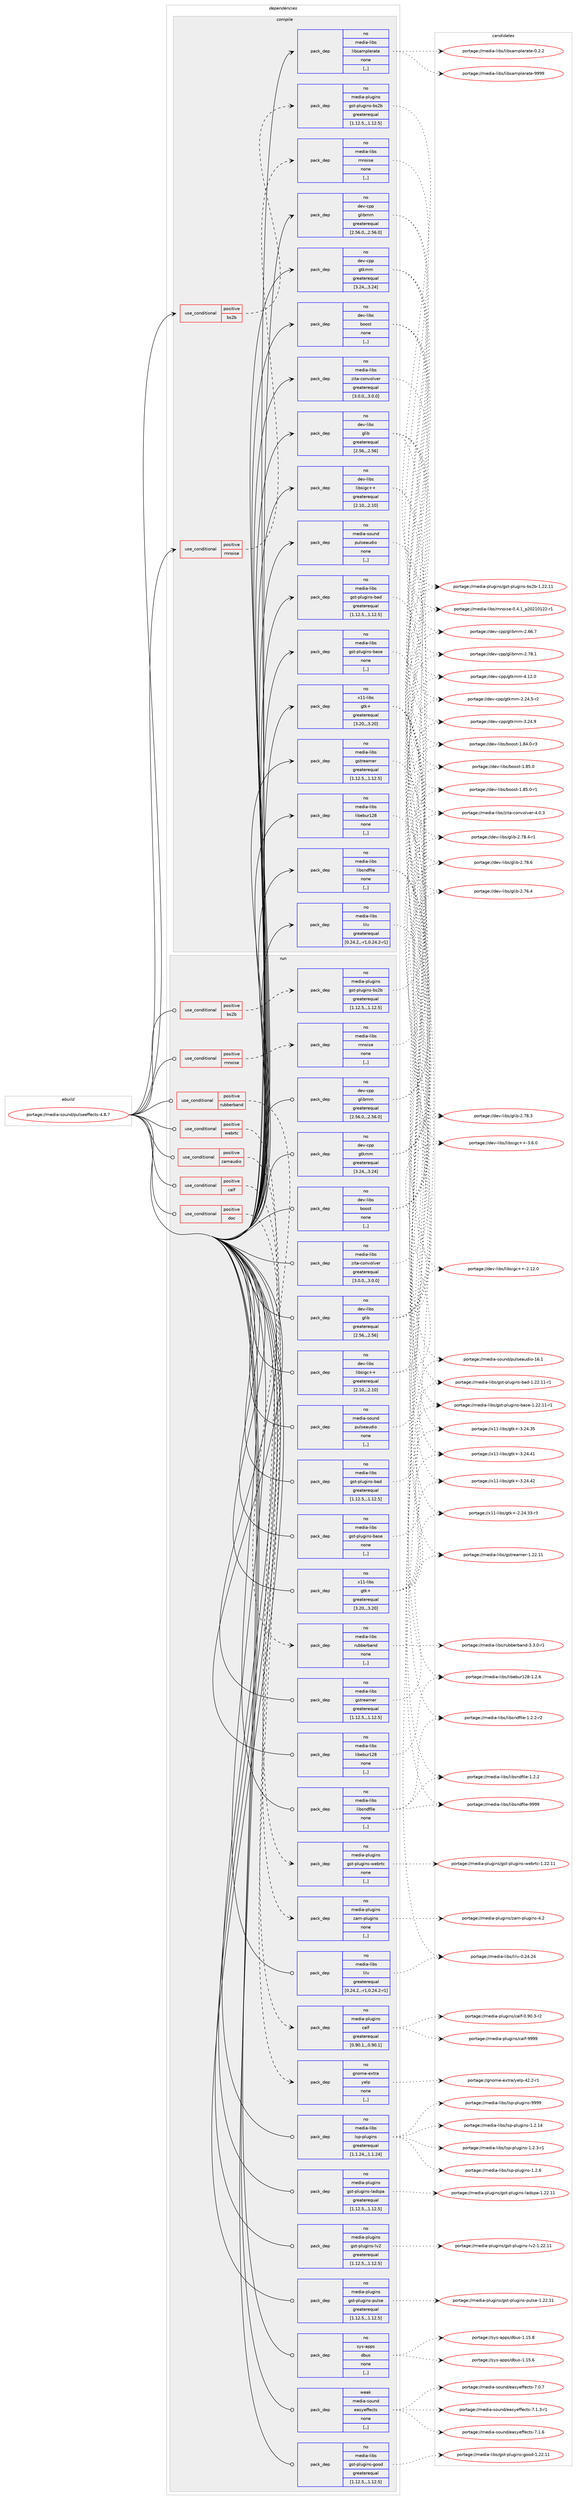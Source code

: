 digraph prolog {

# *************
# Graph options
# *************

newrank=true;
concentrate=true;
compound=true;
graph [rankdir=LR,fontname=Helvetica,fontsize=10,ranksep=1.5];#, ranksep=2.5, nodesep=0.2];
edge  [arrowhead=vee];
node  [fontname=Helvetica,fontsize=10];

# **********
# The ebuild
# **********

subgraph cluster_leftcol {
color=gray;
rank=same;
label=<<i>ebuild</i>>;
id [label="portage://media-sound/pulseeffects-4.8.7", color=red, width=4, href="../media-sound/pulseeffects-4.8.7.svg"];
}

# ****************
# The dependencies
# ****************

subgraph cluster_midcol {
color=gray;
label=<<i>dependencies</i>>;
subgraph cluster_compile {
fillcolor="#eeeeee";
style=filled;
label=<<i>compile</i>>;
subgraph cond79271 {
dependency312465 [label=<<TABLE BORDER="0" CELLBORDER="1" CELLSPACING="0" CELLPADDING="4"><TR><TD ROWSPAN="3" CELLPADDING="10">use_conditional</TD></TR><TR><TD>positive</TD></TR><TR><TD>bs2b</TD></TR></TABLE>>, shape=none, color=red];
subgraph pack230780 {
dependency312466 [label=<<TABLE BORDER="0" CELLBORDER="1" CELLSPACING="0" CELLPADDING="4" WIDTH="220"><TR><TD ROWSPAN="6" CELLPADDING="30">pack_dep</TD></TR><TR><TD WIDTH="110">no</TD></TR><TR><TD>media-plugins</TD></TR><TR><TD>gst-plugins-bs2b</TD></TR><TR><TD>greaterequal</TD></TR><TR><TD>[1.12.5,,,1.12.5]</TD></TR></TABLE>>, shape=none, color=blue];
}
dependency312465:e -> dependency312466:w [weight=20,style="dashed",arrowhead="vee"];
}
id:e -> dependency312465:w [weight=20,style="solid",arrowhead="vee"];
subgraph cond79272 {
dependency312467 [label=<<TABLE BORDER="0" CELLBORDER="1" CELLSPACING="0" CELLPADDING="4"><TR><TD ROWSPAN="3" CELLPADDING="10">use_conditional</TD></TR><TR><TD>positive</TD></TR><TR><TD>rnnoise</TD></TR></TABLE>>, shape=none, color=red];
subgraph pack230781 {
dependency312468 [label=<<TABLE BORDER="0" CELLBORDER="1" CELLSPACING="0" CELLPADDING="4" WIDTH="220"><TR><TD ROWSPAN="6" CELLPADDING="30">pack_dep</TD></TR><TR><TD WIDTH="110">no</TD></TR><TR><TD>media-libs</TD></TR><TR><TD>rnnoise</TD></TR><TR><TD>none</TD></TR><TR><TD>[,,]</TD></TR></TABLE>>, shape=none, color=blue];
}
dependency312467:e -> dependency312468:w [weight=20,style="dashed",arrowhead="vee"];
}
id:e -> dependency312467:w [weight=20,style="solid",arrowhead="vee"];
subgraph pack230782 {
dependency312469 [label=<<TABLE BORDER="0" CELLBORDER="1" CELLSPACING="0" CELLPADDING="4" WIDTH="220"><TR><TD ROWSPAN="6" CELLPADDING="30">pack_dep</TD></TR><TR><TD WIDTH="110">no</TD></TR><TR><TD>dev-cpp</TD></TR><TR><TD>glibmm</TD></TR><TR><TD>greaterequal</TD></TR><TR><TD>[2.56.0,,,2.56.0]</TD></TR></TABLE>>, shape=none, color=blue];
}
id:e -> dependency312469:w [weight=20,style="solid",arrowhead="vee"];
subgraph pack230783 {
dependency312470 [label=<<TABLE BORDER="0" CELLBORDER="1" CELLSPACING="0" CELLPADDING="4" WIDTH="220"><TR><TD ROWSPAN="6" CELLPADDING="30">pack_dep</TD></TR><TR><TD WIDTH="110">no</TD></TR><TR><TD>dev-cpp</TD></TR><TR><TD>gtkmm</TD></TR><TR><TD>greaterequal</TD></TR><TR><TD>[3.24,,,3.24]</TD></TR></TABLE>>, shape=none, color=blue];
}
id:e -> dependency312470:w [weight=20,style="solid",arrowhead="vee"];
subgraph pack230784 {
dependency312471 [label=<<TABLE BORDER="0" CELLBORDER="1" CELLSPACING="0" CELLPADDING="4" WIDTH="220"><TR><TD ROWSPAN="6" CELLPADDING="30">pack_dep</TD></TR><TR><TD WIDTH="110">no</TD></TR><TR><TD>dev-libs</TD></TR><TR><TD>boost</TD></TR><TR><TD>none</TD></TR><TR><TD>[,,]</TD></TR></TABLE>>, shape=none, color=blue];
}
id:e -> dependency312471:w [weight=20,style="solid",arrowhead="vee"];
subgraph pack230785 {
dependency312472 [label=<<TABLE BORDER="0" CELLBORDER="1" CELLSPACING="0" CELLPADDING="4" WIDTH="220"><TR><TD ROWSPAN="6" CELLPADDING="30">pack_dep</TD></TR><TR><TD WIDTH="110">no</TD></TR><TR><TD>dev-libs</TD></TR><TR><TD>glib</TD></TR><TR><TD>greaterequal</TD></TR><TR><TD>[2.56,,,2.56]</TD></TR></TABLE>>, shape=none, color=blue];
}
id:e -> dependency312472:w [weight=20,style="solid",arrowhead="vee"];
subgraph pack230786 {
dependency312473 [label=<<TABLE BORDER="0" CELLBORDER="1" CELLSPACING="0" CELLPADDING="4" WIDTH="220"><TR><TD ROWSPAN="6" CELLPADDING="30">pack_dep</TD></TR><TR><TD WIDTH="110">no</TD></TR><TR><TD>dev-libs</TD></TR><TR><TD>libsigc++</TD></TR><TR><TD>greaterequal</TD></TR><TR><TD>[2.10,,,2.10]</TD></TR></TABLE>>, shape=none, color=blue];
}
id:e -> dependency312473:w [weight=20,style="solid",arrowhead="vee"];
subgraph pack230787 {
dependency312474 [label=<<TABLE BORDER="0" CELLBORDER="1" CELLSPACING="0" CELLPADDING="4" WIDTH="220"><TR><TD ROWSPAN="6" CELLPADDING="30">pack_dep</TD></TR><TR><TD WIDTH="110">no</TD></TR><TR><TD>media-libs</TD></TR><TR><TD>gst-plugins-bad</TD></TR><TR><TD>greaterequal</TD></TR><TR><TD>[1.12.5,,,1.12.5]</TD></TR></TABLE>>, shape=none, color=blue];
}
id:e -> dependency312474:w [weight=20,style="solid",arrowhead="vee"];
subgraph pack230788 {
dependency312475 [label=<<TABLE BORDER="0" CELLBORDER="1" CELLSPACING="0" CELLPADDING="4" WIDTH="220"><TR><TD ROWSPAN="6" CELLPADDING="30">pack_dep</TD></TR><TR><TD WIDTH="110">no</TD></TR><TR><TD>media-libs</TD></TR><TR><TD>gst-plugins-base</TD></TR><TR><TD>none</TD></TR><TR><TD>[,,]</TD></TR></TABLE>>, shape=none, color=blue];
}
id:e -> dependency312475:w [weight=20,style="solid",arrowhead="vee"];
subgraph pack230789 {
dependency312476 [label=<<TABLE BORDER="0" CELLBORDER="1" CELLSPACING="0" CELLPADDING="4" WIDTH="220"><TR><TD ROWSPAN="6" CELLPADDING="30">pack_dep</TD></TR><TR><TD WIDTH="110">no</TD></TR><TR><TD>media-libs</TD></TR><TR><TD>gstreamer</TD></TR><TR><TD>greaterequal</TD></TR><TR><TD>[1.12.5,,,1.12.5]</TD></TR></TABLE>>, shape=none, color=blue];
}
id:e -> dependency312476:w [weight=20,style="solid",arrowhead="vee"];
subgraph pack230790 {
dependency312477 [label=<<TABLE BORDER="0" CELLBORDER="1" CELLSPACING="0" CELLPADDING="4" WIDTH="220"><TR><TD ROWSPAN="6" CELLPADDING="30">pack_dep</TD></TR><TR><TD WIDTH="110">no</TD></TR><TR><TD>media-libs</TD></TR><TR><TD>libebur128</TD></TR><TR><TD>none</TD></TR><TR><TD>[,,]</TD></TR></TABLE>>, shape=none, color=blue];
}
id:e -> dependency312477:w [weight=20,style="solid",arrowhead="vee"];
subgraph pack230791 {
dependency312478 [label=<<TABLE BORDER="0" CELLBORDER="1" CELLSPACING="0" CELLPADDING="4" WIDTH="220"><TR><TD ROWSPAN="6" CELLPADDING="30">pack_dep</TD></TR><TR><TD WIDTH="110">no</TD></TR><TR><TD>media-libs</TD></TR><TR><TD>libsamplerate</TD></TR><TR><TD>none</TD></TR><TR><TD>[,,]</TD></TR></TABLE>>, shape=none, color=blue];
}
id:e -> dependency312478:w [weight=20,style="solid",arrowhead="vee"];
subgraph pack230792 {
dependency312479 [label=<<TABLE BORDER="0" CELLBORDER="1" CELLSPACING="0" CELLPADDING="4" WIDTH="220"><TR><TD ROWSPAN="6" CELLPADDING="30">pack_dep</TD></TR><TR><TD WIDTH="110">no</TD></TR><TR><TD>media-libs</TD></TR><TR><TD>libsndfile</TD></TR><TR><TD>none</TD></TR><TR><TD>[,,]</TD></TR></TABLE>>, shape=none, color=blue];
}
id:e -> dependency312479:w [weight=20,style="solid",arrowhead="vee"];
subgraph pack230793 {
dependency312480 [label=<<TABLE BORDER="0" CELLBORDER="1" CELLSPACING="0" CELLPADDING="4" WIDTH="220"><TR><TD ROWSPAN="6" CELLPADDING="30">pack_dep</TD></TR><TR><TD WIDTH="110">no</TD></TR><TR><TD>media-libs</TD></TR><TR><TD>lilv</TD></TR><TR><TD>greaterequal</TD></TR><TR><TD>[0.24.2,,-r1,0.24.2-r1]</TD></TR></TABLE>>, shape=none, color=blue];
}
id:e -> dependency312480:w [weight=20,style="solid",arrowhead="vee"];
subgraph pack230794 {
dependency312481 [label=<<TABLE BORDER="0" CELLBORDER="1" CELLSPACING="0" CELLPADDING="4" WIDTH="220"><TR><TD ROWSPAN="6" CELLPADDING="30">pack_dep</TD></TR><TR><TD WIDTH="110">no</TD></TR><TR><TD>media-libs</TD></TR><TR><TD>zita-convolver</TD></TR><TR><TD>greaterequal</TD></TR><TR><TD>[3.0.0,,,3.0.0]</TD></TR></TABLE>>, shape=none, color=blue];
}
id:e -> dependency312481:w [weight=20,style="solid",arrowhead="vee"];
subgraph pack230795 {
dependency312482 [label=<<TABLE BORDER="0" CELLBORDER="1" CELLSPACING="0" CELLPADDING="4" WIDTH="220"><TR><TD ROWSPAN="6" CELLPADDING="30">pack_dep</TD></TR><TR><TD WIDTH="110">no</TD></TR><TR><TD>media-sound</TD></TR><TR><TD>pulseaudio</TD></TR><TR><TD>none</TD></TR><TR><TD>[,,]</TD></TR></TABLE>>, shape=none, color=blue];
}
id:e -> dependency312482:w [weight=20,style="solid",arrowhead="vee"];
subgraph pack230796 {
dependency312483 [label=<<TABLE BORDER="0" CELLBORDER="1" CELLSPACING="0" CELLPADDING="4" WIDTH="220"><TR><TD ROWSPAN="6" CELLPADDING="30">pack_dep</TD></TR><TR><TD WIDTH="110">no</TD></TR><TR><TD>x11-libs</TD></TR><TR><TD>gtk+</TD></TR><TR><TD>greaterequal</TD></TR><TR><TD>[3.20,,,3.20]</TD></TR></TABLE>>, shape=none, color=blue];
}
id:e -> dependency312483:w [weight=20,style="solid",arrowhead="vee"];
}
subgraph cluster_compileandrun {
fillcolor="#eeeeee";
style=filled;
label=<<i>compile and run</i>>;
}
subgraph cluster_run {
fillcolor="#eeeeee";
style=filled;
label=<<i>run</i>>;
subgraph cond79273 {
dependency312484 [label=<<TABLE BORDER="0" CELLBORDER="1" CELLSPACING="0" CELLPADDING="4"><TR><TD ROWSPAN="3" CELLPADDING="10">use_conditional</TD></TR><TR><TD>positive</TD></TR><TR><TD>bs2b</TD></TR></TABLE>>, shape=none, color=red];
subgraph pack230797 {
dependency312485 [label=<<TABLE BORDER="0" CELLBORDER="1" CELLSPACING="0" CELLPADDING="4" WIDTH="220"><TR><TD ROWSPAN="6" CELLPADDING="30">pack_dep</TD></TR><TR><TD WIDTH="110">no</TD></TR><TR><TD>media-plugins</TD></TR><TR><TD>gst-plugins-bs2b</TD></TR><TR><TD>greaterequal</TD></TR><TR><TD>[1.12.5,,,1.12.5]</TD></TR></TABLE>>, shape=none, color=blue];
}
dependency312484:e -> dependency312485:w [weight=20,style="dashed",arrowhead="vee"];
}
id:e -> dependency312484:w [weight=20,style="solid",arrowhead="odot"];
subgraph cond79274 {
dependency312486 [label=<<TABLE BORDER="0" CELLBORDER="1" CELLSPACING="0" CELLPADDING="4"><TR><TD ROWSPAN="3" CELLPADDING="10">use_conditional</TD></TR><TR><TD>positive</TD></TR><TR><TD>calf</TD></TR></TABLE>>, shape=none, color=red];
subgraph pack230798 {
dependency312487 [label=<<TABLE BORDER="0" CELLBORDER="1" CELLSPACING="0" CELLPADDING="4" WIDTH="220"><TR><TD ROWSPAN="6" CELLPADDING="30">pack_dep</TD></TR><TR><TD WIDTH="110">no</TD></TR><TR><TD>media-plugins</TD></TR><TR><TD>calf</TD></TR><TR><TD>greaterequal</TD></TR><TR><TD>[0.90.1,,,0.90.1]</TD></TR></TABLE>>, shape=none, color=blue];
}
dependency312486:e -> dependency312487:w [weight=20,style="dashed",arrowhead="vee"];
}
id:e -> dependency312486:w [weight=20,style="solid",arrowhead="odot"];
subgraph cond79275 {
dependency312488 [label=<<TABLE BORDER="0" CELLBORDER="1" CELLSPACING="0" CELLPADDING="4"><TR><TD ROWSPAN="3" CELLPADDING="10">use_conditional</TD></TR><TR><TD>positive</TD></TR><TR><TD>doc</TD></TR></TABLE>>, shape=none, color=red];
subgraph pack230799 {
dependency312489 [label=<<TABLE BORDER="0" CELLBORDER="1" CELLSPACING="0" CELLPADDING="4" WIDTH="220"><TR><TD ROWSPAN="6" CELLPADDING="30">pack_dep</TD></TR><TR><TD WIDTH="110">no</TD></TR><TR><TD>gnome-extra</TD></TR><TR><TD>yelp</TD></TR><TR><TD>none</TD></TR><TR><TD>[,,]</TD></TR></TABLE>>, shape=none, color=blue];
}
dependency312488:e -> dependency312489:w [weight=20,style="dashed",arrowhead="vee"];
}
id:e -> dependency312488:w [weight=20,style="solid",arrowhead="odot"];
subgraph cond79276 {
dependency312490 [label=<<TABLE BORDER="0" CELLBORDER="1" CELLSPACING="0" CELLPADDING="4"><TR><TD ROWSPAN="3" CELLPADDING="10">use_conditional</TD></TR><TR><TD>positive</TD></TR><TR><TD>rnnoise</TD></TR></TABLE>>, shape=none, color=red];
subgraph pack230800 {
dependency312491 [label=<<TABLE BORDER="0" CELLBORDER="1" CELLSPACING="0" CELLPADDING="4" WIDTH="220"><TR><TD ROWSPAN="6" CELLPADDING="30">pack_dep</TD></TR><TR><TD WIDTH="110">no</TD></TR><TR><TD>media-libs</TD></TR><TR><TD>rnnoise</TD></TR><TR><TD>none</TD></TR><TR><TD>[,,]</TD></TR></TABLE>>, shape=none, color=blue];
}
dependency312490:e -> dependency312491:w [weight=20,style="dashed",arrowhead="vee"];
}
id:e -> dependency312490:w [weight=20,style="solid",arrowhead="odot"];
subgraph cond79277 {
dependency312492 [label=<<TABLE BORDER="0" CELLBORDER="1" CELLSPACING="0" CELLPADDING="4"><TR><TD ROWSPAN="3" CELLPADDING="10">use_conditional</TD></TR><TR><TD>positive</TD></TR><TR><TD>rubberband</TD></TR></TABLE>>, shape=none, color=red];
subgraph pack230801 {
dependency312493 [label=<<TABLE BORDER="0" CELLBORDER="1" CELLSPACING="0" CELLPADDING="4" WIDTH="220"><TR><TD ROWSPAN="6" CELLPADDING="30">pack_dep</TD></TR><TR><TD WIDTH="110">no</TD></TR><TR><TD>media-libs</TD></TR><TR><TD>rubberband</TD></TR><TR><TD>none</TD></TR><TR><TD>[,,]</TD></TR></TABLE>>, shape=none, color=blue];
}
dependency312492:e -> dependency312493:w [weight=20,style="dashed",arrowhead="vee"];
}
id:e -> dependency312492:w [weight=20,style="solid",arrowhead="odot"];
subgraph cond79278 {
dependency312494 [label=<<TABLE BORDER="0" CELLBORDER="1" CELLSPACING="0" CELLPADDING="4"><TR><TD ROWSPAN="3" CELLPADDING="10">use_conditional</TD></TR><TR><TD>positive</TD></TR><TR><TD>webrtc</TD></TR></TABLE>>, shape=none, color=red];
subgraph pack230802 {
dependency312495 [label=<<TABLE BORDER="0" CELLBORDER="1" CELLSPACING="0" CELLPADDING="4" WIDTH="220"><TR><TD ROWSPAN="6" CELLPADDING="30">pack_dep</TD></TR><TR><TD WIDTH="110">no</TD></TR><TR><TD>media-plugins</TD></TR><TR><TD>gst-plugins-webrtc</TD></TR><TR><TD>none</TD></TR><TR><TD>[,,]</TD></TR></TABLE>>, shape=none, color=blue];
}
dependency312494:e -> dependency312495:w [weight=20,style="dashed",arrowhead="vee"];
}
id:e -> dependency312494:w [weight=20,style="solid",arrowhead="odot"];
subgraph cond79279 {
dependency312496 [label=<<TABLE BORDER="0" CELLBORDER="1" CELLSPACING="0" CELLPADDING="4"><TR><TD ROWSPAN="3" CELLPADDING="10">use_conditional</TD></TR><TR><TD>positive</TD></TR><TR><TD>zamaudio</TD></TR></TABLE>>, shape=none, color=red];
subgraph pack230803 {
dependency312497 [label=<<TABLE BORDER="0" CELLBORDER="1" CELLSPACING="0" CELLPADDING="4" WIDTH="220"><TR><TD ROWSPAN="6" CELLPADDING="30">pack_dep</TD></TR><TR><TD WIDTH="110">no</TD></TR><TR><TD>media-plugins</TD></TR><TR><TD>zam-plugins</TD></TR><TR><TD>none</TD></TR><TR><TD>[,,]</TD></TR></TABLE>>, shape=none, color=blue];
}
dependency312496:e -> dependency312497:w [weight=20,style="dashed",arrowhead="vee"];
}
id:e -> dependency312496:w [weight=20,style="solid",arrowhead="odot"];
subgraph pack230804 {
dependency312498 [label=<<TABLE BORDER="0" CELLBORDER="1" CELLSPACING="0" CELLPADDING="4" WIDTH="220"><TR><TD ROWSPAN="6" CELLPADDING="30">pack_dep</TD></TR><TR><TD WIDTH="110">no</TD></TR><TR><TD>dev-cpp</TD></TR><TR><TD>glibmm</TD></TR><TR><TD>greaterequal</TD></TR><TR><TD>[2.56.0,,,2.56.0]</TD></TR></TABLE>>, shape=none, color=blue];
}
id:e -> dependency312498:w [weight=20,style="solid",arrowhead="odot"];
subgraph pack230805 {
dependency312499 [label=<<TABLE BORDER="0" CELLBORDER="1" CELLSPACING="0" CELLPADDING="4" WIDTH="220"><TR><TD ROWSPAN="6" CELLPADDING="30">pack_dep</TD></TR><TR><TD WIDTH="110">no</TD></TR><TR><TD>dev-cpp</TD></TR><TR><TD>gtkmm</TD></TR><TR><TD>greaterequal</TD></TR><TR><TD>[3.24,,,3.24]</TD></TR></TABLE>>, shape=none, color=blue];
}
id:e -> dependency312499:w [weight=20,style="solid",arrowhead="odot"];
subgraph pack230806 {
dependency312500 [label=<<TABLE BORDER="0" CELLBORDER="1" CELLSPACING="0" CELLPADDING="4" WIDTH="220"><TR><TD ROWSPAN="6" CELLPADDING="30">pack_dep</TD></TR><TR><TD WIDTH="110">no</TD></TR><TR><TD>dev-libs</TD></TR><TR><TD>boost</TD></TR><TR><TD>none</TD></TR><TR><TD>[,,]</TD></TR></TABLE>>, shape=none, color=blue];
}
id:e -> dependency312500:w [weight=20,style="solid",arrowhead="odot"];
subgraph pack230807 {
dependency312501 [label=<<TABLE BORDER="0" CELLBORDER="1" CELLSPACING="0" CELLPADDING="4" WIDTH="220"><TR><TD ROWSPAN="6" CELLPADDING="30">pack_dep</TD></TR><TR><TD WIDTH="110">no</TD></TR><TR><TD>dev-libs</TD></TR><TR><TD>glib</TD></TR><TR><TD>greaterequal</TD></TR><TR><TD>[2.56,,,2.56]</TD></TR></TABLE>>, shape=none, color=blue];
}
id:e -> dependency312501:w [weight=20,style="solid",arrowhead="odot"];
subgraph pack230808 {
dependency312502 [label=<<TABLE BORDER="0" CELLBORDER="1" CELLSPACING="0" CELLPADDING="4" WIDTH="220"><TR><TD ROWSPAN="6" CELLPADDING="30">pack_dep</TD></TR><TR><TD WIDTH="110">no</TD></TR><TR><TD>dev-libs</TD></TR><TR><TD>libsigc++</TD></TR><TR><TD>greaterequal</TD></TR><TR><TD>[2.10,,,2.10]</TD></TR></TABLE>>, shape=none, color=blue];
}
id:e -> dependency312502:w [weight=20,style="solid",arrowhead="odot"];
subgraph pack230809 {
dependency312503 [label=<<TABLE BORDER="0" CELLBORDER="1" CELLSPACING="0" CELLPADDING="4" WIDTH="220"><TR><TD ROWSPAN="6" CELLPADDING="30">pack_dep</TD></TR><TR><TD WIDTH="110">no</TD></TR><TR><TD>media-libs</TD></TR><TR><TD>gst-plugins-bad</TD></TR><TR><TD>greaterequal</TD></TR><TR><TD>[1.12.5,,,1.12.5]</TD></TR></TABLE>>, shape=none, color=blue];
}
id:e -> dependency312503:w [weight=20,style="solid",arrowhead="odot"];
subgraph pack230810 {
dependency312504 [label=<<TABLE BORDER="0" CELLBORDER="1" CELLSPACING="0" CELLPADDING="4" WIDTH="220"><TR><TD ROWSPAN="6" CELLPADDING="30">pack_dep</TD></TR><TR><TD WIDTH="110">no</TD></TR><TR><TD>media-libs</TD></TR><TR><TD>gst-plugins-base</TD></TR><TR><TD>none</TD></TR><TR><TD>[,,]</TD></TR></TABLE>>, shape=none, color=blue];
}
id:e -> dependency312504:w [weight=20,style="solid",arrowhead="odot"];
subgraph pack230811 {
dependency312505 [label=<<TABLE BORDER="0" CELLBORDER="1" CELLSPACING="0" CELLPADDING="4" WIDTH="220"><TR><TD ROWSPAN="6" CELLPADDING="30">pack_dep</TD></TR><TR><TD WIDTH="110">no</TD></TR><TR><TD>media-libs</TD></TR><TR><TD>gst-plugins-good</TD></TR><TR><TD>greaterequal</TD></TR><TR><TD>[1.12.5,,,1.12.5]</TD></TR></TABLE>>, shape=none, color=blue];
}
id:e -> dependency312505:w [weight=20,style="solid",arrowhead="odot"];
subgraph pack230812 {
dependency312506 [label=<<TABLE BORDER="0" CELLBORDER="1" CELLSPACING="0" CELLPADDING="4" WIDTH="220"><TR><TD ROWSPAN="6" CELLPADDING="30">pack_dep</TD></TR><TR><TD WIDTH="110">no</TD></TR><TR><TD>media-libs</TD></TR><TR><TD>gstreamer</TD></TR><TR><TD>greaterequal</TD></TR><TR><TD>[1.12.5,,,1.12.5]</TD></TR></TABLE>>, shape=none, color=blue];
}
id:e -> dependency312506:w [weight=20,style="solid",arrowhead="odot"];
subgraph pack230813 {
dependency312507 [label=<<TABLE BORDER="0" CELLBORDER="1" CELLSPACING="0" CELLPADDING="4" WIDTH="220"><TR><TD ROWSPAN="6" CELLPADDING="30">pack_dep</TD></TR><TR><TD WIDTH="110">no</TD></TR><TR><TD>media-libs</TD></TR><TR><TD>libebur128</TD></TR><TR><TD>none</TD></TR><TR><TD>[,,]</TD></TR></TABLE>>, shape=none, color=blue];
}
id:e -> dependency312507:w [weight=20,style="solid",arrowhead="odot"];
subgraph pack230814 {
dependency312508 [label=<<TABLE BORDER="0" CELLBORDER="1" CELLSPACING="0" CELLPADDING="4" WIDTH="220"><TR><TD ROWSPAN="6" CELLPADDING="30">pack_dep</TD></TR><TR><TD WIDTH="110">no</TD></TR><TR><TD>media-libs</TD></TR><TR><TD>libsndfile</TD></TR><TR><TD>none</TD></TR><TR><TD>[,,]</TD></TR></TABLE>>, shape=none, color=blue];
}
id:e -> dependency312508:w [weight=20,style="solid",arrowhead="odot"];
subgraph pack230815 {
dependency312509 [label=<<TABLE BORDER="0" CELLBORDER="1" CELLSPACING="0" CELLPADDING="4" WIDTH="220"><TR><TD ROWSPAN="6" CELLPADDING="30">pack_dep</TD></TR><TR><TD WIDTH="110">no</TD></TR><TR><TD>media-libs</TD></TR><TR><TD>lilv</TD></TR><TR><TD>greaterequal</TD></TR><TR><TD>[0.24.2,,-r1,0.24.2-r1]</TD></TR></TABLE>>, shape=none, color=blue];
}
id:e -> dependency312509:w [weight=20,style="solid",arrowhead="odot"];
subgraph pack230816 {
dependency312510 [label=<<TABLE BORDER="0" CELLBORDER="1" CELLSPACING="0" CELLPADDING="4" WIDTH="220"><TR><TD ROWSPAN="6" CELLPADDING="30">pack_dep</TD></TR><TR><TD WIDTH="110">no</TD></TR><TR><TD>media-libs</TD></TR><TR><TD>lsp-plugins</TD></TR><TR><TD>greaterequal</TD></TR><TR><TD>[1.1.24,,,1.1.24]</TD></TR></TABLE>>, shape=none, color=blue];
}
id:e -> dependency312510:w [weight=20,style="solid",arrowhead="odot"];
subgraph pack230817 {
dependency312511 [label=<<TABLE BORDER="0" CELLBORDER="1" CELLSPACING="0" CELLPADDING="4" WIDTH="220"><TR><TD ROWSPAN="6" CELLPADDING="30">pack_dep</TD></TR><TR><TD WIDTH="110">no</TD></TR><TR><TD>media-libs</TD></TR><TR><TD>zita-convolver</TD></TR><TR><TD>greaterequal</TD></TR><TR><TD>[3.0.0,,,3.0.0]</TD></TR></TABLE>>, shape=none, color=blue];
}
id:e -> dependency312511:w [weight=20,style="solid",arrowhead="odot"];
subgraph pack230818 {
dependency312512 [label=<<TABLE BORDER="0" CELLBORDER="1" CELLSPACING="0" CELLPADDING="4" WIDTH="220"><TR><TD ROWSPAN="6" CELLPADDING="30">pack_dep</TD></TR><TR><TD WIDTH="110">no</TD></TR><TR><TD>media-plugins</TD></TR><TR><TD>gst-plugins-ladspa</TD></TR><TR><TD>greaterequal</TD></TR><TR><TD>[1.12.5,,,1.12.5]</TD></TR></TABLE>>, shape=none, color=blue];
}
id:e -> dependency312512:w [weight=20,style="solid",arrowhead="odot"];
subgraph pack230819 {
dependency312513 [label=<<TABLE BORDER="0" CELLBORDER="1" CELLSPACING="0" CELLPADDING="4" WIDTH="220"><TR><TD ROWSPAN="6" CELLPADDING="30">pack_dep</TD></TR><TR><TD WIDTH="110">no</TD></TR><TR><TD>media-plugins</TD></TR><TR><TD>gst-plugins-lv2</TD></TR><TR><TD>greaterequal</TD></TR><TR><TD>[1.12.5,,,1.12.5]</TD></TR></TABLE>>, shape=none, color=blue];
}
id:e -> dependency312513:w [weight=20,style="solid",arrowhead="odot"];
subgraph pack230820 {
dependency312514 [label=<<TABLE BORDER="0" CELLBORDER="1" CELLSPACING="0" CELLPADDING="4" WIDTH="220"><TR><TD ROWSPAN="6" CELLPADDING="30">pack_dep</TD></TR><TR><TD WIDTH="110">no</TD></TR><TR><TD>media-plugins</TD></TR><TR><TD>gst-plugins-pulse</TD></TR><TR><TD>greaterequal</TD></TR><TR><TD>[1.12.5,,,1.12.5]</TD></TR></TABLE>>, shape=none, color=blue];
}
id:e -> dependency312514:w [weight=20,style="solid",arrowhead="odot"];
subgraph pack230821 {
dependency312515 [label=<<TABLE BORDER="0" CELLBORDER="1" CELLSPACING="0" CELLPADDING="4" WIDTH="220"><TR><TD ROWSPAN="6" CELLPADDING="30">pack_dep</TD></TR><TR><TD WIDTH="110">no</TD></TR><TR><TD>media-sound</TD></TR><TR><TD>pulseaudio</TD></TR><TR><TD>none</TD></TR><TR><TD>[,,]</TD></TR></TABLE>>, shape=none, color=blue];
}
id:e -> dependency312515:w [weight=20,style="solid",arrowhead="odot"];
subgraph pack230822 {
dependency312516 [label=<<TABLE BORDER="0" CELLBORDER="1" CELLSPACING="0" CELLPADDING="4" WIDTH="220"><TR><TD ROWSPAN="6" CELLPADDING="30">pack_dep</TD></TR><TR><TD WIDTH="110">no</TD></TR><TR><TD>sys-apps</TD></TR><TR><TD>dbus</TD></TR><TR><TD>none</TD></TR><TR><TD>[,,]</TD></TR></TABLE>>, shape=none, color=blue];
}
id:e -> dependency312516:w [weight=20,style="solid",arrowhead="odot"];
subgraph pack230823 {
dependency312517 [label=<<TABLE BORDER="0" CELLBORDER="1" CELLSPACING="0" CELLPADDING="4" WIDTH="220"><TR><TD ROWSPAN="6" CELLPADDING="30">pack_dep</TD></TR><TR><TD WIDTH="110">no</TD></TR><TR><TD>x11-libs</TD></TR><TR><TD>gtk+</TD></TR><TR><TD>greaterequal</TD></TR><TR><TD>[3.20,,,3.20]</TD></TR></TABLE>>, shape=none, color=blue];
}
id:e -> dependency312517:w [weight=20,style="solid",arrowhead="odot"];
subgraph pack230824 {
dependency312518 [label=<<TABLE BORDER="0" CELLBORDER="1" CELLSPACING="0" CELLPADDING="4" WIDTH="220"><TR><TD ROWSPAN="6" CELLPADDING="30">pack_dep</TD></TR><TR><TD WIDTH="110">weak</TD></TR><TR><TD>media-sound</TD></TR><TR><TD>easyeffects</TD></TR><TR><TD>none</TD></TR><TR><TD>[,,]</TD></TR></TABLE>>, shape=none, color=blue];
}
id:e -> dependency312518:w [weight=20,style="solid",arrowhead="odot"];
}
}

# **************
# The candidates
# **************

subgraph cluster_choices {
rank=same;
color=gray;
label=<<i>candidates</i>>;

subgraph choice230780 {
color=black;
nodesep=1;
choice10910110010597451121081171031051101154710311511645112108117103105110115459811550984549465050464949 [label="portage://media-plugins/gst-plugins-bs2b-1.22.11", color=red, width=4,href="../media-plugins/gst-plugins-bs2b-1.22.11.svg"];
dependency312466:e -> choice10910110010597451121081171031051101154710311511645112108117103105110115459811550984549465050464949:w [style=dotted,weight="100"];
}
subgraph choice230781 {
color=black;
nodesep=1;
choice109101100105974510810598115471141101101111051151014548465246499511250485049484950504511449 [label="portage://media-libs/rnnoise-0.4.1_p20210122-r1", color=red, width=4,href="../media-libs/rnnoise-0.4.1_p20210122-r1.svg"];
dependency312468:e -> choice109101100105974510810598115471141101101111051151014548465246499511250485049484950504511449:w [style=dotted,weight="100"];
}
subgraph choice230782 {
color=black;
nodesep=1;
choice1001011184599112112471031081059810910945504654544655 [label="portage://dev-cpp/glibmm-2.66.7", color=red, width=4,href="../dev-cpp/glibmm-2.66.7.svg"];
choice1001011184599112112471031081059810910945504655564649 [label="portage://dev-cpp/glibmm-2.78.1", color=red, width=4,href="../dev-cpp/glibmm-2.78.1.svg"];
dependency312469:e -> choice1001011184599112112471031081059810910945504654544655:w [style=dotted,weight="100"];
dependency312469:e -> choice1001011184599112112471031081059810910945504655564649:w [style=dotted,weight="100"];
}
subgraph choice230783 {
color=black;
nodesep=1;
choice100101118459911211247103116107109109455046505246534511450 [label="portage://dev-cpp/gtkmm-2.24.5-r2", color=red, width=4,href="../dev-cpp/gtkmm-2.24.5-r2.svg"];
choice10010111845991121124710311610710910945514650524657 [label="portage://dev-cpp/gtkmm-3.24.9", color=red, width=4,href="../dev-cpp/gtkmm-3.24.9.svg"];
choice10010111845991121124710311610710910945524649504648 [label="portage://dev-cpp/gtkmm-4.12.0", color=red, width=4,href="../dev-cpp/gtkmm-4.12.0.svg"];
dependency312470:e -> choice100101118459911211247103116107109109455046505246534511450:w [style=dotted,weight="100"];
dependency312470:e -> choice10010111845991121124710311610710910945514650524657:w [style=dotted,weight="100"];
dependency312470:e -> choice10010111845991121124710311610710910945524649504648:w [style=dotted,weight="100"];
}
subgraph choice230784 {
color=black;
nodesep=1;
choice10010111845108105981154798111111115116454946565246484511451 [label="portage://dev-libs/boost-1.84.0-r3", color=red, width=4,href="../dev-libs/boost-1.84.0-r3.svg"];
choice1001011184510810598115479811111111511645494656534648 [label="portage://dev-libs/boost-1.85.0", color=red, width=4,href="../dev-libs/boost-1.85.0.svg"];
choice10010111845108105981154798111111115116454946565346484511449 [label="portage://dev-libs/boost-1.85.0-r1", color=red, width=4,href="../dev-libs/boost-1.85.0-r1.svg"];
dependency312471:e -> choice10010111845108105981154798111111115116454946565246484511451:w [style=dotted,weight="100"];
dependency312471:e -> choice1001011184510810598115479811111111511645494656534648:w [style=dotted,weight="100"];
dependency312471:e -> choice10010111845108105981154798111111115116454946565346484511449:w [style=dotted,weight="100"];
}
subgraph choice230785 {
color=black;
nodesep=1;
choice1001011184510810598115471031081059845504655544652 [label="portage://dev-libs/glib-2.76.4", color=red, width=4,href="../dev-libs/glib-2.76.4.svg"];
choice1001011184510810598115471031081059845504655564651 [label="portage://dev-libs/glib-2.78.3", color=red, width=4,href="../dev-libs/glib-2.78.3.svg"];
choice10010111845108105981154710310810598455046555646524511449 [label="portage://dev-libs/glib-2.78.4-r1", color=red, width=4,href="../dev-libs/glib-2.78.4-r1.svg"];
choice1001011184510810598115471031081059845504655564654 [label="portage://dev-libs/glib-2.78.6", color=red, width=4,href="../dev-libs/glib-2.78.6.svg"];
dependency312472:e -> choice1001011184510810598115471031081059845504655544652:w [style=dotted,weight="100"];
dependency312472:e -> choice1001011184510810598115471031081059845504655564651:w [style=dotted,weight="100"];
dependency312472:e -> choice10010111845108105981154710310810598455046555646524511449:w [style=dotted,weight="100"];
dependency312472:e -> choice1001011184510810598115471031081059845504655564654:w [style=dotted,weight="100"];
}
subgraph choice230786 {
color=black;
nodesep=1;
choice1001011184510810598115471081059811510510399434345504649504648 [label="portage://dev-libs/libsigc++-2.12.0", color=red, width=4,href="../dev-libs/libsigc++-2.12.0.svg"];
choice10010111845108105981154710810598115105103994343455146544648 [label="portage://dev-libs/libsigc++-3.6.0", color=red, width=4,href="../dev-libs/libsigc++-3.6.0.svg"];
dependency312473:e -> choice1001011184510810598115471081059811510510399434345504649504648:w [style=dotted,weight="100"];
dependency312473:e -> choice10010111845108105981154710810598115105103994343455146544648:w [style=dotted,weight="100"];
}
subgraph choice230787 {
color=black;
nodesep=1;
choice109101100105974510810598115471031151164511210811710310511011545989710045494650504649494511449 [label="portage://media-libs/gst-plugins-bad-1.22.11-r1", color=red, width=4,href="../media-libs/gst-plugins-bad-1.22.11-r1.svg"];
dependency312474:e -> choice109101100105974510810598115471031151164511210811710310511011545989710045494650504649494511449:w [style=dotted,weight="100"];
}
subgraph choice230788 {
color=black;
nodesep=1;
choice109101100105974510810598115471031151164511210811710310511011545989711510145494650504649494511449 [label="portage://media-libs/gst-plugins-base-1.22.11-r1", color=red, width=4,href="../media-libs/gst-plugins-base-1.22.11-r1.svg"];
dependency312475:e -> choice109101100105974510810598115471031151164511210811710310511011545989711510145494650504649494511449:w [style=dotted,weight="100"];
}
subgraph choice230789 {
color=black;
nodesep=1;
choice10910110010597451081059811547103115116114101971091011144549465050464949 [label="portage://media-libs/gstreamer-1.22.11", color=red, width=4,href="../media-libs/gstreamer-1.22.11.svg"];
dependency312476:e -> choice10910110010597451081059811547103115116114101971091011144549465050464949:w [style=dotted,weight="100"];
}
subgraph choice230790 {
color=black;
nodesep=1;
choice109101100105974510810598115471081059810198117114495056454946504654 [label="portage://media-libs/libebur128-1.2.6", color=red, width=4,href="../media-libs/libebur128-1.2.6.svg"];
dependency312477:e -> choice109101100105974510810598115471081059810198117114495056454946504654:w [style=dotted,weight="100"];
}
subgraph choice230791 {
color=black;
nodesep=1;
choice10910110010597451081059811547108105981159710911210810111497116101454846504650 [label="portage://media-libs/libsamplerate-0.2.2", color=red, width=4,href="../media-libs/libsamplerate-0.2.2.svg"];
choice109101100105974510810598115471081059811597109112108101114971161014557575757 [label="portage://media-libs/libsamplerate-9999", color=red, width=4,href="../media-libs/libsamplerate-9999.svg"];
dependency312478:e -> choice10910110010597451081059811547108105981159710911210810111497116101454846504650:w [style=dotted,weight="100"];
dependency312478:e -> choice109101100105974510810598115471081059811597109112108101114971161014557575757:w [style=dotted,weight="100"];
}
subgraph choice230792 {
color=black;
nodesep=1;
choice1091011001059745108105981154710810598115110100102105108101454946504650 [label="portage://media-libs/libsndfile-1.2.2", color=red, width=4,href="../media-libs/libsndfile-1.2.2.svg"];
choice10910110010597451081059811547108105981151101001021051081014549465046504511450 [label="portage://media-libs/libsndfile-1.2.2-r2", color=red, width=4,href="../media-libs/libsndfile-1.2.2-r2.svg"];
choice10910110010597451081059811547108105981151101001021051081014557575757 [label="portage://media-libs/libsndfile-9999", color=red, width=4,href="../media-libs/libsndfile-9999.svg"];
dependency312479:e -> choice1091011001059745108105981154710810598115110100102105108101454946504650:w [style=dotted,weight="100"];
dependency312479:e -> choice10910110010597451081059811547108105981151101001021051081014549465046504511450:w [style=dotted,weight="100"];
dependency312479:e -> choice10910110010597451081059811547108105981151101001021051081014557575757:w [style=dotted,weight="100"];
}
subgraph choice230793 {
color=black;
nodesep=1;
choice109101100105974510810598115471081051081184548465052465052 [label="portage://media-libs/lilv-0.24.24", color=red, width=4,href="../media-libs/lilv-0.24.24.svg"];
dependency312480:e -> choice109101100105974510810598115471081051081184548465052465052:w [style=dotted,weight="100"];
}
subgraph choice230794 {
color=black;
nodesep=1;
choice10910110010597451081059811547122105116974599111110118111108118101114455246484651 [label="portage://media-libs/zita-convolver-4.0.3", color=red, width=4,href="../media-libs/zita-convolver-4.0.3.svg"];
dependency312481:e -> choice10910110010597451081059811547122105116974599111110118111108118101114455246484651:w [style=dotted,weight="100"];
}
subgraph choice230795 {
color=black;
nodesep=1;
choice109101100105974511511111711010047112117108115101971171001051114549544649 [label="portage://media-sound/pulseaudio-16.1", color=red, width=4,href="../media-sound/pulseaudio-16.1.svg"];
dependency312482:e -> choice109101100105974511511111711010047112117108115101971171001051114549544649:w [style=dotted,weight="100"];
}
subgraph choice230796 {
color=black;
nodesep=1;
choice12049494510810598115471031161074345504650524651514511451 [label="portage://x11-libs/gtk+-2.24.33-r3", color=red, width=4,href="../x11-libs/gtk+-2.24.33-r3.svg"];
choice1204949451081059811547103116107434551465052465153 [label="portage://x11-libs/gtk+-3.24.35", color=red, width=4,href="../x11-libs/gtk+-3.24.35.svg"];
choice1204949451081059811547103116107434551465052465249 [label="portage://x11-libs/gtk+-3.24.41", color=red, width=4,href="../x11-libs/gtk+-3.24.41.svg"];
choice1204949451081059811547103116107434551465052465250 [label="portage://x11-libs/gtk+-3.24.42", color=red, width=4,href="../x11-libs/gtk+-3.24.42.svg"];
dependency312483:e -> choice12049494510810598115471031161074345504650524651514511451:w [style=dotted,weight="100"];
dependency312483:e -> choice1204949451081059811547103116107434551465052465153:w [style=dotted,weight="100"];
dependency312483:e -> choice1204949451081059811547103116107434551465052465249:w [style=dotted,weight="100"];
dependency312483:e -> choice1204949451081059811547103116107434551465052465250:w [style=dotted,weight="100"];
}
subgraph choice230797 {
color=black;
nodesep=1;
choice10910110010597451121081171031051101154710311511645112108117103105110115459811550984549465050464949 [label="portage://media-plugins/gst-plugins-bs2b-1.22.11", color=red, width=4,href="../media-plugins/gst-plugins-bs2b-1.22.11.svg"];
dependency312485:e -> choice10910110010597451121081171031051101154710311511645112108117103105110115459811550984549465050464949:w [style=dotted,weight="100"];
}
subgraph choice230798 {
color=black;
nodesep=1;
choice1091011001059745112108117103105110115479997108102454846574846514511450 [label="portage://media-plugins/calf-0.90.3-r2", color=red, width=4,href="../media-plugins/calf-0.90.3-r2.svg"];
choice10910110010597451121081171031051101154799971081024557575757 [label="portage://media-plugins/calf-9999", color=red, width=4,href="../media-plugins/calf-9999.svg"];
dependency312487:e -> choice1091011001059745112108117103105110115479997108102454846574846514511450:w [style=dotted,weight="100"];
dependency312487:e -> choice10910110010597451121081171031051101154799971081024557575757:w [style=dotted,weight="100"];
}
subgraph choice230799 {
color=black;
nodesep=1;
choice10311011110910145101120116114974712110110811245525046504511449 [label="portage://gnome-extra/yelp-42.2-r1", color=red, width=4,href="../gnome-extra/yelp-42.2-r1.svg"];
dependency312489:e -> choice10311011110910145101120116114974712110110811245525046504511449:w [style=dotted,weight="100"];
}
subgraph choice230800 {
color=black;
nodesep=1;
choice109101100105974510810598115471141101101111051151014548465246499511250485049484950504511449 [label="portage://media-libs/rnnoise-0.4.1_p20210122-r1", color=red, width=4,href="../media-libs/rnnoise-0.4.1_p20210122-r1.svg"];
dependency312491:e -> choice109101100105974510810598115471141101101111051151014548465246499511250485049484950504511449:w [style=dotted,weight="100"];
}
subgraph choice230801 {
color=black;
nodesep=1;
choice10910110010597451081059811547114117989810111498971101004551465146484511449 [label="portage://media-libs/rubberband-3.3.0-r1", color=red, width=4,href="../media-libs/rubberband-3.3.0-r1.svg"];
dependency312493:e -> choice10910110010597451081059811547114117989810111498971101004551465146484511449:w [style=dotted,weight="100"];
}
subgraph choice230802 {
color=black;
nodesep=1;
choice109101100105974511210811710310511011547103115116451121081171031051101154511910198114116994549465050464949 [label="portage://media-plugins/gst-plugins-webrtc-1.22.11", color=red, width=4,href="../media-plugins/gst-plugins-webrtc-1.22.11.svg"];
dependency312495:e -> choice109101100105974511210811710310511011547103115116451121081171031051101154511910198114116994549465050464949:w [style=dotted,weight="100"];
}
subgraph choice230803 {
color=black;
nodesep=1;
choice109101100105974511210811710310511011547122971094511210811710310511011545524650 [label="portage://media-plugins/zam-plugins-4.2", color=red, width=4,href="../media-plugins/zam-plugins-4.2.svg"];
dependency312497:e -> choice109101100105974511210811710310511011547122971094511210811710310511011545524650:w [style=dotted,weight="100"];
}
subgraph choice230804 {
color=black;
nodesep=1;
choice1001011184599112112471031081059810910945504654544655 [label="portage://dev-cpp/glibmm-2.66.7", color=red, width=4,href="../dev-cpp/glibmm-2.66.7.svg"];
choice1001011184599112112471031081059810910945504655564649 [label="portage://dev-cpp/glibmm-2.78.1", color=red, width=4,href="../dev-cpp/glibmm-2.78.1.svg"];
dependency312498:e -> choice1001011184599112112471031081059810910945504654544655:w [style=dotted,weight="100"];
dependency312498:e -> choice1001011184599112112471031081059810910945504655564649:w [style=dotted,weight="100"];
}
subgraph choice230805 {
color=black;
nodesep=1;
choice100101118459911211247103116107109109455046505246534511450 [label="portage://dev-cpp/gtkmm-2.24.5-r2", color=red, width=4,href="../dev-cpp/gtkmm-2.24.5-r2.svg"];
choice10010111845991121124710311610710910945514650524657 [label="portage://dev-cpp/gtkmm-3.24.9", color=red, width=4,href="../dev-cpp/gtkmm-3.24.9.svg"];
choice10010111845991121124710311610710910945524649504648 [label="portage://dev-cpp/gtkmm-4.12.0", color=red, width=4,href="../dev-cpp/gtkmm-4.12.0.svg"];
dependency312499:e -> choice100101118459911211247103116107109109455046505246534511450:w [style=dotted,weight="100"];
dependency312499:e -> choice10010111845991121124710311610710910945514650524657:w [style=dotted,weight="100"];
dependency312499:e -> choice10010111845991121124710311610710910945524649504648:w [style=dotted,weight="100"];
}
subgraph choice230806 {
color=black;
nodesep=1;
choice10010111845108105981154798111111115116454946565246484511451 [label="portage://dev-libs/boost-1.84.0-r3", color=red, width=4,href="../dev-libs/boost-1.84.0-r3.svg"];
choice1001011184510810598115479811111111511645494656534648 [label="portage://dev-libs/boost-1.85.0", color=red, width=4,href="../dev-libs/boost-1.85.0.svg"];
choice10010111845108105981154798111111115116454946565346484511449 [label="portage://dev-libs/boost-1.85.0-r1", color=red, width=4,href="../dev-libs/boost-1.85.0-r1.svg"];
dependency312500:e -> choice10010111845108105981154798111111115116454946565246484511451:w [style=dotted,weight="100"];
dependency312500:e -> choice1001011184510810598115479811111111511645494656534648:w [style=dotted,weight="100"];
dependency312500:e -> choice10010111845108105981154798111111115116454946565346484511449:w [style=dotted,weight="100"];
}
subgraph choice230807 {
color=black;
nodesep=1;
choice1001011184510810598115471031081059845504655544652 [label="portage://dev-libs/glib-2.76.4", color=red, width=4,href="../dev-libs/glib-2.76.4.svg"];
choice1001011184510810598115471031081059845504655564651 [label="portage://dev-libs/glib-2.78.3", color=red, width=4,href="../dev-libs/glib-2.78.3.svg"];
choice10010111845108105981154710310810598455046555646524511449 [label="portage://dev-libs/glib-2.78.4-r1", color=red, width=4,href="../dev-libs/glib-2.78.4-r1.svg"];
choice1001011184510810598115471031081059845504655564654 [label="portage://dev-libs/glib-2.78.6", color=red, width=4,href="../dev-libs/glib-2.78.6.svg"];
dependency312501:e -> choice1001011184510810598115471031081059845504655544652:w [style=dotted,weight="100"];
dependency312501:e -> choice1001011184510810598115471031081059845504655564651:w [style=dotted,weight="100"];
dependency312501:e -> choice10010111845108105981154710310810598455046555646524511449:w [style=dotted,weight="100"];
dependency312501:e -> choice1001011184510810598115471031081059845504655564654:w [style=dotted,weight="100"];
}
subgraph choice230808 {
color=black;
nodesep=1;
choice1001011184510810598115471081059811510510399434345504649504648 [label="portage://dev-libs/libsigc++-2.12.0", color=red, width=4,href="../dev-libs/libsigc++-2.12.0.svg"];
choice10010111845108105981154710810598115105103994343455146544648 [label="portage://dev-libs/libsigc++-3.6.0", color=red, width=4,href="../dev-libs/libsigc++-3.6.0.svg"];
dependency312502:e -> choice1001011184510810598115471081059811510510399434345504649504648:w [style=dotted,weight="100"];
dependency312502:e -> choice10010111845108105981154710810598115105103994343455146544648:w [style=dotted,weight="100"];
}
subgraph choice230809 {
color=black;
nodesep=1;
choice109101100105974510810598115471031151164511210811710310511011545989710045494650504649494511449 [label="portage://media-libs/gst-plugins-bad-1.22.11-r1", color=red, width=4,href="../media-libs/gst-plugins-bad-1.22.11-r1.svg"];
dependency312503:e -> choice109101100105974510810598115471031151164511210811710310511011545989710045494650504649494511449:w [style=dotted,weight="100"];
}
subgraph choice230810 {
color=black;
nodesep=1;
choice109101100105974510810598115471031151164511210811710310511011545989711510145494650504649494511449 [label="portage://media-libs/gst-plugins-base-1.22.11-r1", color=red, width=4,href="../media-libs/gst-plugins-base-1.22.11-r1.svg"];
dependency312504:e -> choice109101100105974510810598115471031151164511210811710310511011545989711510145494650504649494511449:w [style=dotted,weight="100"];
}
subgraph choice230811 {
color=black;
nodesep=1;
choice1091011001059745108105981154710311511645112108117103105110115451031111111004549465050464949 [label="portage://media-libs/gst-plugins-good-1.22.11", color=red, width=4,href="../media-libs/gst-plugins-good-1.22.11.svg"];
dependency312505:e -> choice1091011001059745108105981154710311511645112108117103105110115451031111111004549465050464949:w [style=dotted,weight="100"];
}
subgraph choice230812 {
color=black;
nodesep=1;
choice10910110010597451081059811547103115116114101971091011144549465050464949 [label="portage://media-libs/gstreamer-1.22.11", color=red, width=4,href="../media-libs/gstreamer-1.22.11.svg"];
dependency312506:e -> choice10910110010597451081059811547103115116114101971091011144549465050464949:w [style=dotted,weight="100"];
}
subgraph choice230813 {
color=black;
nodesep=1;
choice109101100105974510810598115471081059810198117114495056454946504654 [label="portage://media-libs/libebur128-1.2.6", color=red, width=4,href="../media-libs/libebur128-1.2.6.svg"];
dependency312507:e -> choice109101100105974510810598115471081059810198117114495056454946504654:w [style=dotted,weight="100"];
}
subgraph choice230814 {
color=black;
nodesep=1;
choice1091011001059745108105981154710810598115110100102105108101454946504650 [label="portage://media-libs/libsndfile-1.2.2", color=red, width=4,href="../media-libs/libsndfile-1.2.2.svg"];
choice10910110010597451081059811547108105981151101001021051081014549465046504511450 [label="portage://media-libs/libsndfile-1.2.2-r2", color=red, width=4,href="../media-libs/libsndfile-1.2.2-r2.svg"];
choice10910110010597451081059811547108105981151101001021051081014557575757 [label="portage://media-libs/libsndfile-9999", color=red, width=4,href="../media-libs/libsndfile-9999.svg"];
dependency312508:e -> choice1091011001059745108105981154710810598115110100102105108101454946504650:w [style=dotted,weight="100"];
dependency312508:e -> choice10910110010597451081059811547108105981151101001021051081014549465046504511450:w [style=dotted,weight="100"];
dependency312508:e -> choice10910110010597451081059811547108105981151101001021051081014557575757:w [style=dotted,weight="100"];
}
subgraph choice230815 {
color=black;
nodesep=1;
choice109101100105974510810598115471081051081184548465052465052 [label="portage://media-libs/lilv-0.24.24", color=red, width=4,href="../media-libs/lilv-0.24.24.svg"];
dependency312509:e -> choice109101100105974510810598115471081051081184548465052465052:w [style=dotted,weight="100"];
}
subgraph choice230816 {
color=black;
nodesep=1;
choice109101100105974510810598115471081151124511210811710310511011545494650464952 [label="portage://media-libs/lsp-plugins-1.2.14", color=red, width=4,href="../media-libs/lsp-plugins-1.2.14.svg"];
choice10910110010597451081059811547108115112451121081171031051101154549465046514511449 [label="portage://media-libs/lsp-plugins-1.2.3-r1", color=red, width=4,href="../media-libs/lsp-plugins-1.2.3-r1.svg"];
choice1091011001059745108105981154710811511245112108117103105110115454946504654 [label="portage://media-libs/lsp-plugins-1.2.6", color=red, width=4,href="../media-libs/lsp-plugins-1.2.6.svg"];
choice10910110010597451081059811547108115112451121081171031051101154557575757 [label="portage://media-libs/lsp-plugins-9999", color=red, width=4,href="../media-libs/lsp-plugins-9999.svg"];
dependency312510:e -> choice109101100105974510810598115471081151124511210811710310511011545494650464952:w [style=dotted,weight="100"];
dependency312510:e -> choice10910110010597451081059811547108115112451121081171031051101154549465046514511449:w [style=dotted,weight="100"];
dependency312510:e -> choice1091011001059745108105981154710811511245112108117103105110115454946504654:w [style=dotted,weight="100"];
dependency312510:e -> choice10910110010597451081059811547108115112451121081171031051101154557575757:w [style=dotted,weight="100"];
}
subgraph choice230817 {
color=black;
nodesep=1;
choice10910110010597451081059811547122105116974599111110118111108118101114455246484651 [label="portage://media-libs/zita-convolver-4.0.3", color=red, width=4,href="../media-libs/zita-convolver-4.0.3.svg"];
dependency312511:e -> choice10910110010597451081059811547122105116974599111110118111108118101114455246484651:w [style=dotted,weight="100"];
}
subgraph choice230818 {
color=black;
nodesep=1;
choice109101100105974511210811710310511011547103115116451121081171031051101154510897100115112974549465050464949 [label="portage://media-plugins/gst-plugins-ladspa-1.22.11", color=red, width=4,href="../media-plugins/gst-plugins-ladspa-1.22.11.svg"];
dependency312512:e -> choice109101100105974511210811710310511011547103115116451121081171031051101154510897100115112974549465050464949:w [style=dotted,weight="100"];
}
subgraph choice230819 {
color=black;
nodesep=1;
choice1091011001059745112108117103105110115471031151164511210811710310511011545108118504549465050464949 [label="portage://media-plugins/gst-plugins-lv2-1.22.11", color=red, width=4,href="../media-plugins/gst-plugins-lv2-1.22.11.svg"];
dependency312513:e -> choice1091011001059745112108117103105110115471031151164511210811710310511011545108118504549465050464949:w [style=dotted,weight="100"];
}
subgraph choice230820 {
color=black;
nodesep=1;
choice10910110010597451121081171031051101154710311511645112108117103105110115451121171081151014549465050464949 [label="portage://media-plugins/gst-plugins-pulse-1.22.11", color=red, width=4,href="../media-plugins/gst-plugins-pulse-1.22.11.svg"];
dependency312514:e -> choice10910110010597451121081171031051101154710311511645112108117103105110115451121171081151014549465050464949:w [style=dotted,weight="100"];
}
subgraph choice230821 {
color=black;
nodesep=1;
choice109101100105974511511111711010047112117108115101971171001051114549544649 [label="portage://media-sound/pulseaudio-16.1", color=red, width=4,href="../media-sound/pulseaudio-16.1.svg"];
dependency312515:e -> choice109101100105974511511111711010047112117108115101971171001051114549544649:w [style=dotted,weight="100"];
}
subgraph choice230822 {
color=black;
nodesep=1;
choice1151211154597112112115471009811711545494649534654 [label="portage://sys-apps/dbus-1.15.6", color=red, width=4,href="../sys-apps/dbus-1.15.6.svg"];
choice1151211154597112112115471009811711545494649534656 [label="portage://sys-apps/dbus-1.15.8", color=red, width=4,href="../sys-apps/dbus-1.15.8.svg"];
dependency312516:e -> choice1151211154597112112115471009811711545494649534654:w [style=dotted,weight="100"];
dependency312516:e -> choice1151211154597112112115471009811711545494649534656:w [style=dotted,weight="100"];
}
subgraph choice230823 {
color=black;
nodesep=1;
choice12049494510810598115471031161074345504650524651514511451 [label="portage://x11-libs/gtk+-2.24.33-r3", color=red, width=4,href="../x11-libs/gtk+-2.24.33-r3.svg"];
choice1204949451081059811547103116107434551465052465153 [label="portage://x11-libs/gtk+-3.24.35", color=red, width=4,href="../x11-libs/gtk+-3.24.35.svg"];
choice1204949451081059811547103116107434551465052465249 [label="portage://x11-libs/gtk+-3.24.41", color=red, width=4,href="../x11-libs/gtk+-3.24.41.svg"];
choice1204949451081059811547103116107434551465052465250 [label="portage://x11-libs/gtk+-3.24.42", color=red, width=4,href="../x11-libs/gtk+-3.24.42.svg"];
dependency312517:e -> choice12049494510810598115471031161074345504650524651514511451:w [style=dotted,weight="100"];
dependency312517:e -> choice1204949451081059811547103116107434551465052465153:w [style=dotted,weight="100"];
dependency312517:e -> choice1204949451081059811547103116107434551465052465249:w [style=dotted,weight="100"];
dependency312517:e -> choice1204949451081059811547103116107434551465052465250:w [style=dotted,weight="100"];
}
subgraph choice230824 {
color=black;
nodesep=1;
choice1091011001059745115111117110100471019711512110110210210199116115455546484655 [label="portage://media-sound/easyeffects-7.0.7", color=red, width=4,href="../media-sound/easyeffects-7.0.7.svg"];
choice10910110010597451151111171101004710197115121101102102101991161154555464946514511449 [label="portage://media-sound/easyeffects-7.1.3-r1", color=red, width=4,href="../media-sound/easyeffects-7.1.3-r1.svg"];
choice1091011001059745115111117110100471019711512110110210210199116115455546494654 [label="portage://media-sound/easyeffects-7.1.6", color=red, width=4,href="../media-sound/easyeffects-7.1.6.svg"];
dependency312518:e -> choice1091011001059745115111117110100471019711512110110210210199116115455546484655:w [style=dotted,weight="100"];
dependency312518:e -> choice10910110010597451151111171101004710197115121101102102101991161154555464946514511449:w [style=dotted,weight="100"];
dependency312518:e -> choice1091011001059745115111117110100471019711512110110210210199116115455546494654:w [style=dotted,weight="100"];
}
}

}
